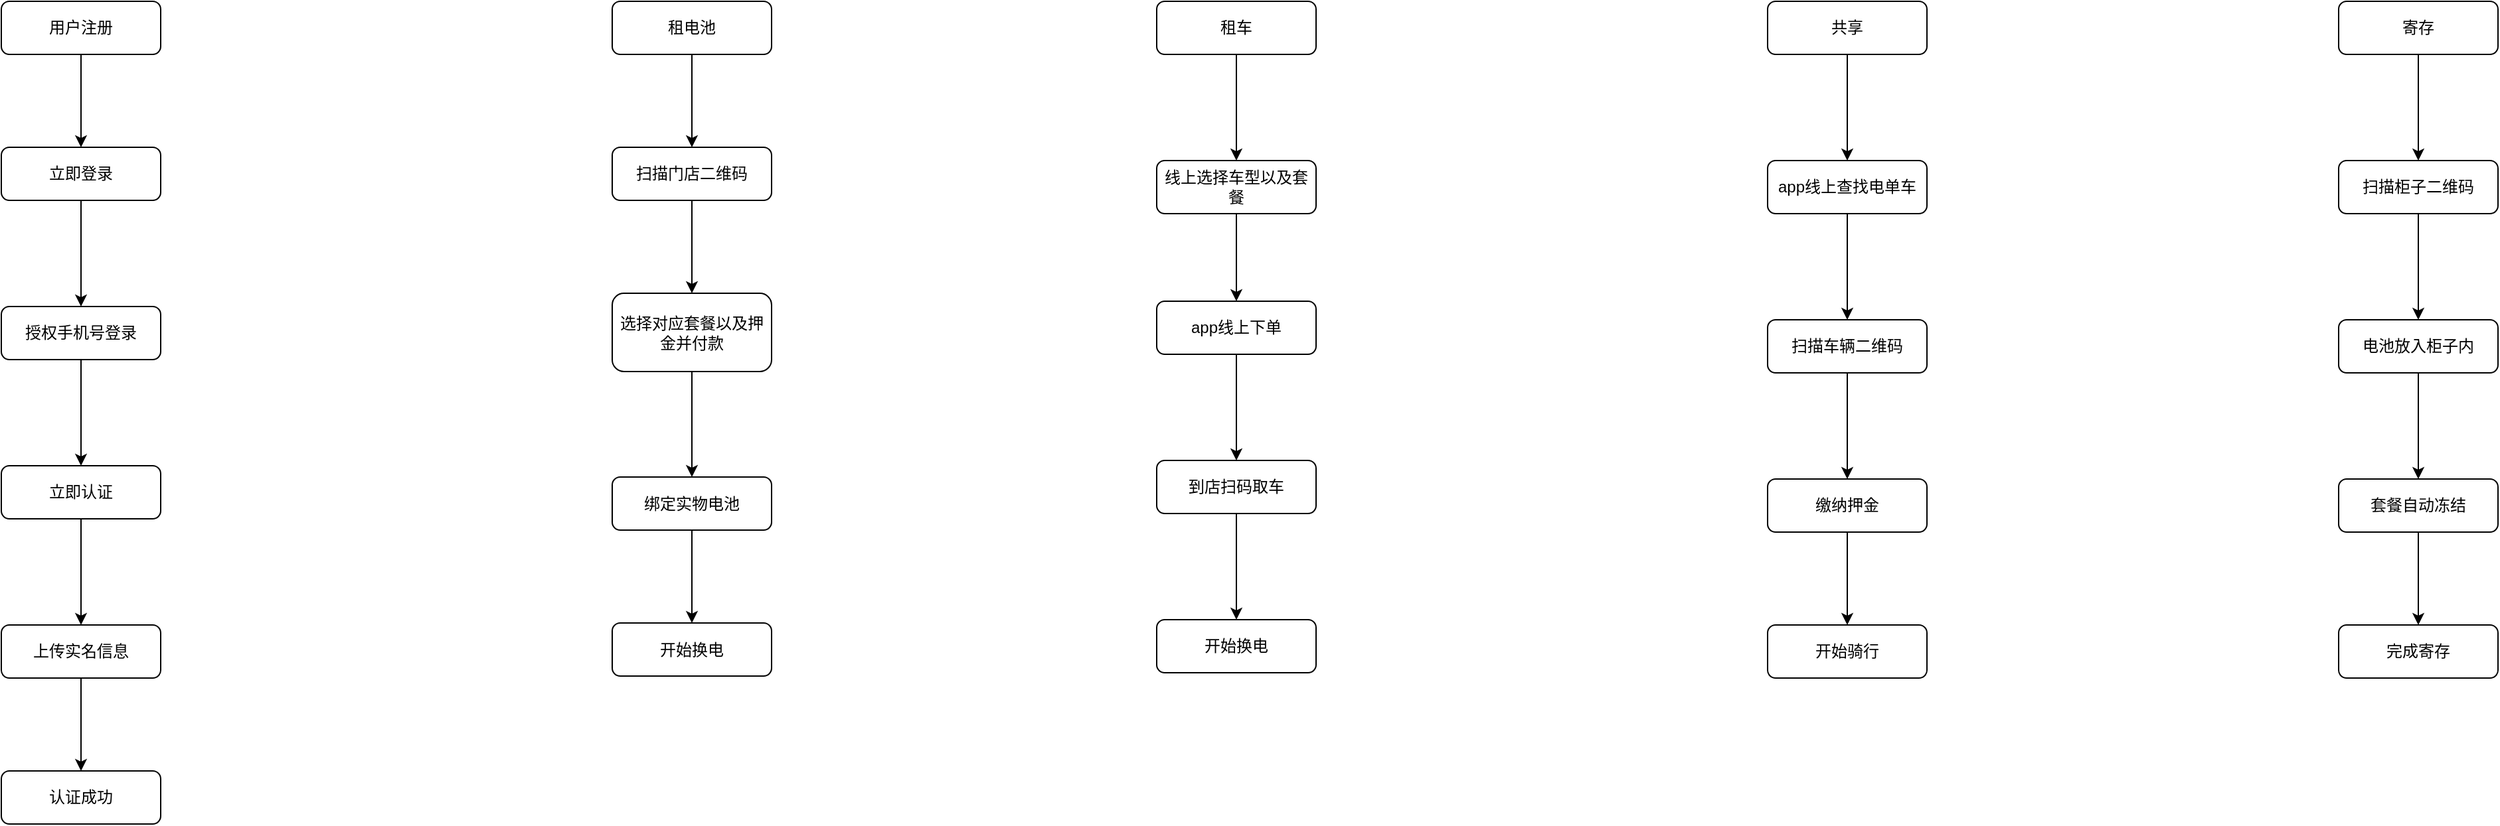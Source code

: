 <mxfile version="16.2.6" type="github">
  <diagram id="C5RBs43oDa-KdzZeNtuy" name="Page-1">
    <mxGraphModel dx="1038" dy="547" grid="1" gridSize="10" guides="1" tooltips="1" connect="1" arrows="1" fold="1" page="1" pageScale="1" pageWidth="827" pageHeight="1169" math="0" shadow="0">
      <root>
        <mxCell id="WIyWlLk6GJQsqaUBKTNV-0" />
        <mxCell id="WIyWlLk6GJQsqaUBKTNV-1" parent="WIyWlLk6GJQsqaUBKTNV-0" />
        <mxCell id="mS3_CbJ7cD5-2b4cpnNX-18" value="" style="edgeStyle=orthogonalEdgeStyle;rounded=0;orthogonalLoop=1;jettySize=auto;html=1;" edge="1" parent="WIyWlLk6GJQsqaUBKTNV-1" source="WIyWlLk6GJQsqaUBKTNV-3" target="mS3_CbJ7cD5-2b4cpnNX-17">
          <mxGeometry relative="1" as="geometry" />
        </mxCell>
        <mxCell id="WIyWlLk6GJQsqaUBKTNV-3" value="用户注册" style="rounded=1;whiteSpace=wrap;html=1;fontSize=12;glass=0;strokeWidth=1;shadow=0;" parent="WIyWlLk6GJQsqaUBKTNV-1" vertex="1">
          <mxGeometry x="160" y="80" width="120" height="40" as="geometry" />
        </mxCell>
        <mxCell id="mS3_CbJ7cD5-2b4cpnNX-3" value="" style="edgeStyle=orthogonalEdgeStyle;rounded=0;orthogonalLoop=1;jettySize=auto;html=1;" edge="1" parent="WIyWlLk6GJQsqaUBKTNV-1" source="mS3_CbJ7cD5-2b4cpnNX-1" target="mS3_CbJ7cD5-2b4cpnNX-2">
          <mxGeometry relative="1" as="geometry" />
        </mxCell>
        <mxCell id="mS3_CbJ7cD5-2b4cpnNX-1" value="租电池" style="rounded=1;whiteSpace=wrap;html=1;" vertex="1" parent="WIyWlLk6GJQsqaUBKTNV-1">
          <mxGeometry x="620" y="80" width="120" height="40" as="geometry" />
        </mxCell>
        <mxCell id="mS3_CbJ7cD5-2b4cpnNX-5" value="" style="edgeStyle=orthogonalEdgeStyle;rounded=0;orthogonalLoop=1;jettySize=auto;html=1;" edge="1" parent="WIyWlLk6GJQsqaUBKTNV-1" source="mS3_CbJ7cD5-2b4cpnNX-2" target="mS3_CbJ7cD5-2b4cpnNX-4">
          <mxGeometry relative="1" as="geometry" />
        </mxCell>
        <mxCell id="mS3_CbJ7cD5-2b4cpnNX-2" value="扫描门店二维码" style="whiteSpace=wrap;html=1;rounded=1;" vertex="1" parent="WIyWlLk6GJQsqaUBKTNV-1">
          <mxGeometry x="620" y="190" width="120" height="40" as="geometry" />
        </mxCell>
        <mxCell id="mS3_CbJ7cD5-2b4cpnNX-7" value="" style="edgeStyle=orthogonalEdgeStyle;rounded=0;orthogonalLoop=1;jettySize=auto;html=1;" edge="1" parent="WIyWlLk6GJQsqaUBKTNV-1" source="mS3_CbJ7cD5-2b4cpnNX-4" target="mS3_CbJ7cD5-2b4cpnNX-6">
          <mxGeometry relative="1" as="geometry" />
        </mxCell>
        <mxCell id="mS3_CbJ7cD5-2b4cpnNX-4" value="选择对应套餐以及押金并付款" style="whiteSpace=wrap;html=1;rounded=1;" vertex="1" parent="WIyWlLk6GJQsqaUBKTNV-1">
          <mxGeometry x="620" y="300" width="120" height="59" as="geometry" />
        </mxCell>
        <mxCell id="mS3_CbJ7cD5-2b4cpnNX-13" value="" style="edgeStyle=orthogonalEdgeStyle;rounded=0;orthogonalLoop=1;jettySize=auto;html=1;" edge="1" parent="WIyWlLk6GJQsqaUBKTNV-1" source="mS3_CbJ7cD5-2b4cpnNX-6" target="mS3_CbJ7cD5-2b4cpnNX-12">
          <mxGeometry relative="1" as="geometry" />
        </mxCell>
        <mxCell id="mS3_CbJ7cD5-2b4cpnNX-6" value="绑定实物电池" style="whiteSpace=wrap;html=1;rounded=1;" vertex="1" parent="WIyWlLk6GJQsqaUBKTNV-1">
          <mxGeometry x="620" y="438.5" width="120" height="40" as="geometry" />
        </mxCell>
        <mxCell id="mS3_CbJ7cD5-2b4cpnNX-39" value="" style="edgeStyle=orthogonalEdgeStyle;rounded=0;orthogonalLoop=1;jettySize=auto;html=1;" edge="1" parent="WIyWlLk6GJQsqaUBKTNV-1" source="mS3_CbJ7cD5-2b4cpnNX-8" target="mS3_CbJ7cD5-2b4cpnNX-38">
          <mxGeometry relative="1" as="geometry" />
        </mxCell>
        <mxCell id="mS3_CbJ7cD5-2b4cpnNX-8" value="租车" style="rounded=1;whiteSpace=wrap;html=1;" vertex="1" parent="WIyWlLk6GJQsqaUBKTNV-1">
          <mxGeometry x="1030" y="80" width="120" height="40" as="geometry" />
        </mxCell>
        <mxCell id="mS3_CbJ7cD5-2b4cpnNX-12" value="开始换电" style="whiteSpace=wrap;html=1;rounded=1;" vertex="1" parent="WIyWlLk6GJQsqaUBKTNV-1">
          <mxGeometry x="620" y="548.5" width="120" height="40" as="geometry" />
        </mxCell>
        <mxCell id="mS3_CbJ7cD5-2b4cpnNX-20" value="" style="edgeStyle=orthogonalEdgeStyle;rounded=0;orthogonalLoop=1;jettySize=auto;html=1;" edge="1" parent="WIyWlLk6GJQsqaUBKTNV-1" source="mS3_CbJ7cD5-2b4cpnNX-17" target="mS3_CbJ7cD5-2b4cpnNX-19">
          <mxGeometry relative="1" as="geometry" />
        </mxCell>
        <mxCell id="mS3_CbJ7cD5-2b4cpnNX-17" value="立即登录" style="whiteSpace=wrap;html=1;rounded=1;glass=0;strokeWidth=1;shadow=0;" vertex="1" parent="WIyWlLk6GJQsqaUBKTNV-1">
          <mxGeometry x="160" y="190" width="120" height="40" as="geometry" />
        </mxCell>
        <mxCell id="mS3_CbJ7cD5-2b4cpnNX-24" value="" style="edgeStyle=orthogonalEdgeStyle;rounded=0;orthogonalLoop=1;jettySize=auto;html=1;" edge="1" parent="WIyWlLk6GJQsqaUBKTNV-1" source="mS3_CbJ7cD5-2b4cpnNX-19" target="mS3_CbJ7cD5-2b4cpnNX-23">
          <mxGeometry relative="1" as="geometry" />
        </mxCell>
        <mxCell id="mS3_CbJ7cD5-2b4cpnNX-19" value="授权手机号登录" style="whiteSpace=wrap;html=1;rounded=1;glass=0;strokeWidth=1;shadow=0;" vertex="1" parent="WIyWlLk6GJQsqaUBKTNV-1">
          <mxGeometry x="160" y="310" width="120" height="40" as="geometry" />
        </mxCell>
        <mxCell id="mS3_CbJ7cD5-2b4cpnNX-26" value="" style="edgeStyle=orthogonalEdgeStyle;rounded=0;orthogonalLoop=1;jettySize=auto;html=1;" edge="1" parent="WIyWlLk6GJQsqaUBKTNV-1" source="mS3_CbJ7cD5-2b4cpnNX-23" target="mS3_CbJ7cD5-2b4cpnNX-25">
          <mxGeometry relative="1" as="geometry" />
        </mxCell>
        <mxCell id="mS3_CbJ7cD5-2b4cpnNX-23" value="立即认证" style="whiteSpace=wrap;html=1;rounded=1;glass=0;strokeWidth=1;shadow=0;" vertex="1" parent="WIyWlLk6GJQsqaUBKTNV-1">
          <mxGeometry x="160" y="430" width="120" height="40" as="geometry" />
        </mxCell>
        <mxCell id="mS3_CbJ7cD5-2b4cpnNX-28" value="" style="edgeStyle=orthogonalEdgeStyle;rounded=0;orthogonalLoop=1;jettySize=auto;html=1;" edge="1" parent="WIyWlLk6GJQsqaUBKTNV-1" source="mS3_CbJ7cD5-2b4cpnNX-25" target="mS3_CbJ7cD5-2b4cpnNX-27">
          <mxGeometry relative="1" as="geometry" />
        </mxCell>
        <mxCell id="mS3_CbJ7cD5-2b4cpnNX-25" value="上传实名信息" style="whiteSpace=wrap;html=1;rounded=1;glass=0;strokeWidth=1;shadow=0;" vertex="1" parent="WIyWlLk6GJQsqaUBKTNV-1">
          <mxGeometry x="160" y="550" width="120" height="40" as="geometry" />
        </mxCell>
        <mxCell id="mS3_CbJ7cD5-2b4cpnNX-27" value="认证成功" style="whiteSpace=wrap;html=1;rounded=1;glass=0;strokeWidth=1;shadow=0;" vertex="1" parent="WIyWlLk6GJQsqaUBKTNV-1">
          <mxGeometry x="160" y="660" width="120" height="40" as="geometry" />
        </mxCell>
        <mxCell id="mS3_CbJ7cD5-2b4cpnNX-35" value="" style="edgeStyle=orthogonalEdgeStyle;rounded=0;orthogonalLoop=1;jettySize=auto;html=1;" edge="1" parent="WIyWlLk6GJQsqaUBKTNV-1" source="mS3_CbJ7cD5-2b4cpnNX-32" target="mS3_CbJ7cD5-2b4cpnNX-34">
          <mxGeometry relative="1" as="geometry" />
        </mxCell>
        <mxCell id="mS3_CbJ7cD5-2b4cpnNX-32" value="app线上下单" style="whiteSpace=wrap;html=1;rounded=1;" vertex="1" parent="WIyWlLk6GJQsqaUBKTNV-1">
          <mxGeometry x="1030" y="306" width="120" height="40" as="geometry" />
        </mxCell>
        <mxCell id="mS3_CbJ7cD5-2b4cpnNX-37" value="" style="edgeStyle=orthogonalEdgeStyle;rounded=0;orthogonalLoop=1;jettySize=auto;html=1;" edge="1" parent="WIyWlLk6GJQsqaUBKTNV-1" source="mS3_CbJ7cD5-2b4cpnNX-34" target="mS3_CbJ7cD5-2b4cpnNX-36">
          <mxGeometry relative="1" as="geometry" />
        </mxCell>
        <mxCell id="mS3_CbJ7cD5-2b4cpnNX-34" value="到店扫码取车" style="whiteSpace=wrap;html=1;rounded=1;" vertex="1" parent="WIyWlLk6GJQsqaUBKTNV-1">
          <mxGeometry x="1030" y="426" width="120" height="40" as="geometry" />
        </mxCell>
        <mxCell id="mS3_CbJ7cD5-2b4cpnNX-36" value="开始换电" style="whiteSpace=wrap;html=1;rounded=1;" vertex="1" parent="WIyWlLk6GJQsqaUBKTNV-1">
          <mxGeometry x="1030" y="546" width="120" height="40" as="geometry" />
        </mxCell>
        <mxCell id="mS3_CbJ7cD5-2b4cpnNX-40" value="" style="edgeStyle=orthogonalEdgeStyle;rounded=0;orthogonalLoop=1;jettySize=auto;html=1;" edge="1" parent="WIyWlLk6GJQsqaUBKTNV-1" source="mS3_CbJ7cD5-2b4cpnNX-38" target="mS3_CbJ7cD5-2b4cpnNX-32">
          <mxGeometry relative="1" as="geometry" />
        </mxCell>
        <mxCell id="mS3_CbJ7cD5-2b4cpnNX-38" value="线上选择车型以及套餐" style="rounded=1;whiteSpace=wrap;html=1;" vertex="1" parent="WIyWlLk6GJQsqaUBKTNV-1">
          <mxGeometry x="1030" y="200" width="120" height="40" as="geometry" />
        </mxCell>
        <mxCell id="mS3_CbJ7cD5-2b4cpnNX-43" value="" style="edgeStyle=orthogonalEdgeStyle;rounded=0;orthogonalLoop=1;jettySize=auto;html=1;" edge="1" parent="WIyWlLk6GJQsqaUBKTNV-1" source="mS3_CbJ7cD5-2b4cpnNX-41" target="mS3_CbJ7cD5-2b4cpnNX-42">
          <mxGeometry relative="1" as="geometry" />
        </mxCell>
        <mxCell id="mS3_CbJ7cD5-2b4cpnNX-41" value="共享" style="rounded=1;whiteSpace=wrap;html=1;" vertex="1" parent="WIyWlLk6GJQsqaUBKTNV-1">
          <mxGeometry x="1490" y="80" width="120" height="40" as="geometry" />
        </mxCell>
        <mxCell id="mS3_CbJ7cD5-2b4cpnNX-45" value="" style="edgeStyle=orthogonalEdgeStyle;rounded=0;orthogonalLoop=1;jettySize=auto;html=1;" edge="1" parent="WIyWlLk6GJQsqaUBKTNV-1" source="mS3_CbJ7cD5-2b4cpnNX-42" target="mS3_CbJ7cD5-2b4cpnNX-44">
          <mxGeometry relative="1" as="geometry" />
        </mxCell>
        <mxCell id="mS3_CbJ7cD5-2b4cpnNX-42" value="app线上查找电单车" style="rounded=1;whiteSpace=wrap;html=1;" vertex="1" parent="WIyWlLk6GJQsqaUBKTNV-1">
          <mxGeometry x="1490" y="200" width="120" height="40" as="geometry" />
        </mxCell>
        <mxCell id="mS3_CbJ7cD5-2b4cpnNX-47" value="" style="edgeStyle=orthogonalEdgeStyle;rounded=0;orthogonalLoop=1;jettySize=auto;html=1;" edge="1" parent="WIyWlLk6GJQsqaUBKTNV-1" source="mS3_CbJ7cD5-2b4cpnNX-44" target="mS3_CbJ7cD5-2b4cpnNX-46">
          <mxGeometry relative="1" as="geometry" />
        </mxCell>
        <mxCell id="mS3_CbJ7cD5-2b4cpnNX-44" value="扫描车辆二维码" style="rounded=1;whiteSpace=wrap;html=1;" vertex="1" parent="WIyWlLk6GJQsqaUBKTNV-1">
          <mxGeometry x="1490" y="320" width="120" height="40" as="geometry" />
        </mxCell>
        <mxCell id="mS3_CbJ7cD5-2b4cpnNX-49" value="" style="edgeStyle=orthogonalEdgeStyle;rounded=0;orthogonalLoop=1;jettySize=auto;html=1;" edge="1" parent="WIyWlLk6GJQsqaUBKTNV-1" source="mS3_CbJ7cD5-2b4cpnNX-46" target="mS3_CbJ7cD5-2b4cpnNX-48">
          <mxGeometry relative="1" as="geometry" />
        </mxCell>
        <mxCell id="mS3_CbJ7cD5-2b4cpnNX-46" value="缴纳押金" style="rounded=1;whiteSpace=wrap;html=1;" vertex="1" parent="WIyWlLk6GJQsqaUBKTNV-1">
          <mxGeometry x="1490" y="440" width="120" height="40" as="geometry" />
        </mxCell>
        <mxCell id="mS3_CbJ7cD5-2b4cpnNX-48" value="开始骑行" style="whiteSpace=wrap;html=1;rounded=1;" vertex="1" parent="WIyWlLk6GJQsqaUBKTNV-1">
          <mxGeometry x="1490" y="550" width="120" height="40" as="geometry" />
        </mxCell>
        <mxCell id="mS3_CbJ7cD5-2b4cpnNX-52" value="" style="edgeStyle=orthogonalEdgeStyle;rounded=0;orthogonalLoop=1;jettySize=auto;html=1;" edge="1" parent="WIyWlLk6GJQsqaUBKTNV-1" source="mS3_CbJ7cD5-2b4cpnNX-50" target="mS3_CbJ7cD5-2b4cpnNX-51">
          <mxGeometry relative="1" as="geometry" />
        </mxCell>
        <mxCell id="mS3_CbJ7cD5-2b4cpnNX-50" value="寄存" style="rounded=1;whiteSpace=wrap;html=1;" vertex="1" parent="WIyWlLk6GJQsqaUBKTNV-1">
          <mxGeometry x="1920" y="80" width="120" height="40" as="geometry" />
        </mxCell>
        <mxCell id="mS3_CbJ7cD5-2b4cpnNX-54" value="" style="edgeStyle=orthogonalEdgeStyle;rounded=0;orthogonalLoop=1;jettySize=auto;html=1;" edge="1" parent="WIyWlLk6GJQsqaUBKTNV-1" source="mS3_CbJ7cD5-2b4cpnNX-51" target="mS3_CbJ7cD5-2b4cpnNX-53">
          <mxGeometry relative="1" as="geometry" />
        </mxCell>
        <mxCell id="mS3_CbJ7cD5-2b4cpnNX-51" value="扫描柜子二维码" style="rounded=1;whiteSpace=wrap;html=1;" vertex="1" parent="WIyWlLk6GJQsqaUBKTNV-1">
          <mxGeometry x="1920" y="200" width="120" height="40" as="geometry" />
        </mxCell>
        <mxCell id="mS3_CbJ7cD5-2b4cpnNX-56" value="" style="edgeStyle=orthogonalEdgeStyle;rounded=0;orthogonalLoop=1;jettySize=auto;html=1;" edge="1" parent="WIyWlLk6GJQsqaUBKTNV-1" source="mS3_CbJ7cD5-2b4cpnNX-53" target="mS3_CbJ7cD5-2b4cpnNX-55">
          <mxGeometry relative="1" as="geometry" />
        </mxCell>
        <mxCell id="mS3_CbJ7cD5-2b4cpnNX-53" value="电池放入柜子内" style="rounded=1;whiteSpace=wrap;html=1;" vertex="1" parent="WIyWlLk6GJQsqaUBKTNV-1">
          <mxGeometry x="1920" y="320" width="120" height="40" as="geometry" />
        </mxCell>
        <mxCell id="mS3_CbJ7cD5-2b4cpnNX-58" value="" style="edgeStyle=orthogonalEdgeStyle;rounded=0;orthogonalLoop=1;jettySize=auto;html=1;" edge="1" parent="WIyWlLk6GJQsqaUBKTNV-1" source="mS3_CbJ7cD5-2b4cpnNX-55" target="mS3_CbJ7cD5-2b4cpnNX-57">
          <mxGeometry relative="1" as="geometry" />
        </mxCell>
        <mxCell id="mS3_CbJ7cD5-2b4cpnNX-55" value="套餐自动冻结" style="rounded=1;whiteSpace=wrap;html=1;" vertex="1" parent="WIyWlLk6GJQsqaUBKTNV-1">
          <mxGeometry x="1920" y="440" width="120" height="40" as="geometry" />
        </mxCell>
        <mxCell id="mS3_CbJ7cD5-2b4cpnNX-57" value="完成寄存" style="whiteSpace=wrap;html=1;rounded=1;" vertex="1" parent="WIyWlLk6GJQsqaUBKTNV-1">
          <mxGeometry x="1920" y="550" width="120" height="40" as="geometry" />
        </mxCell>
      </root>
    </mxGraphModel>
  </diagram>
</mxfile>
